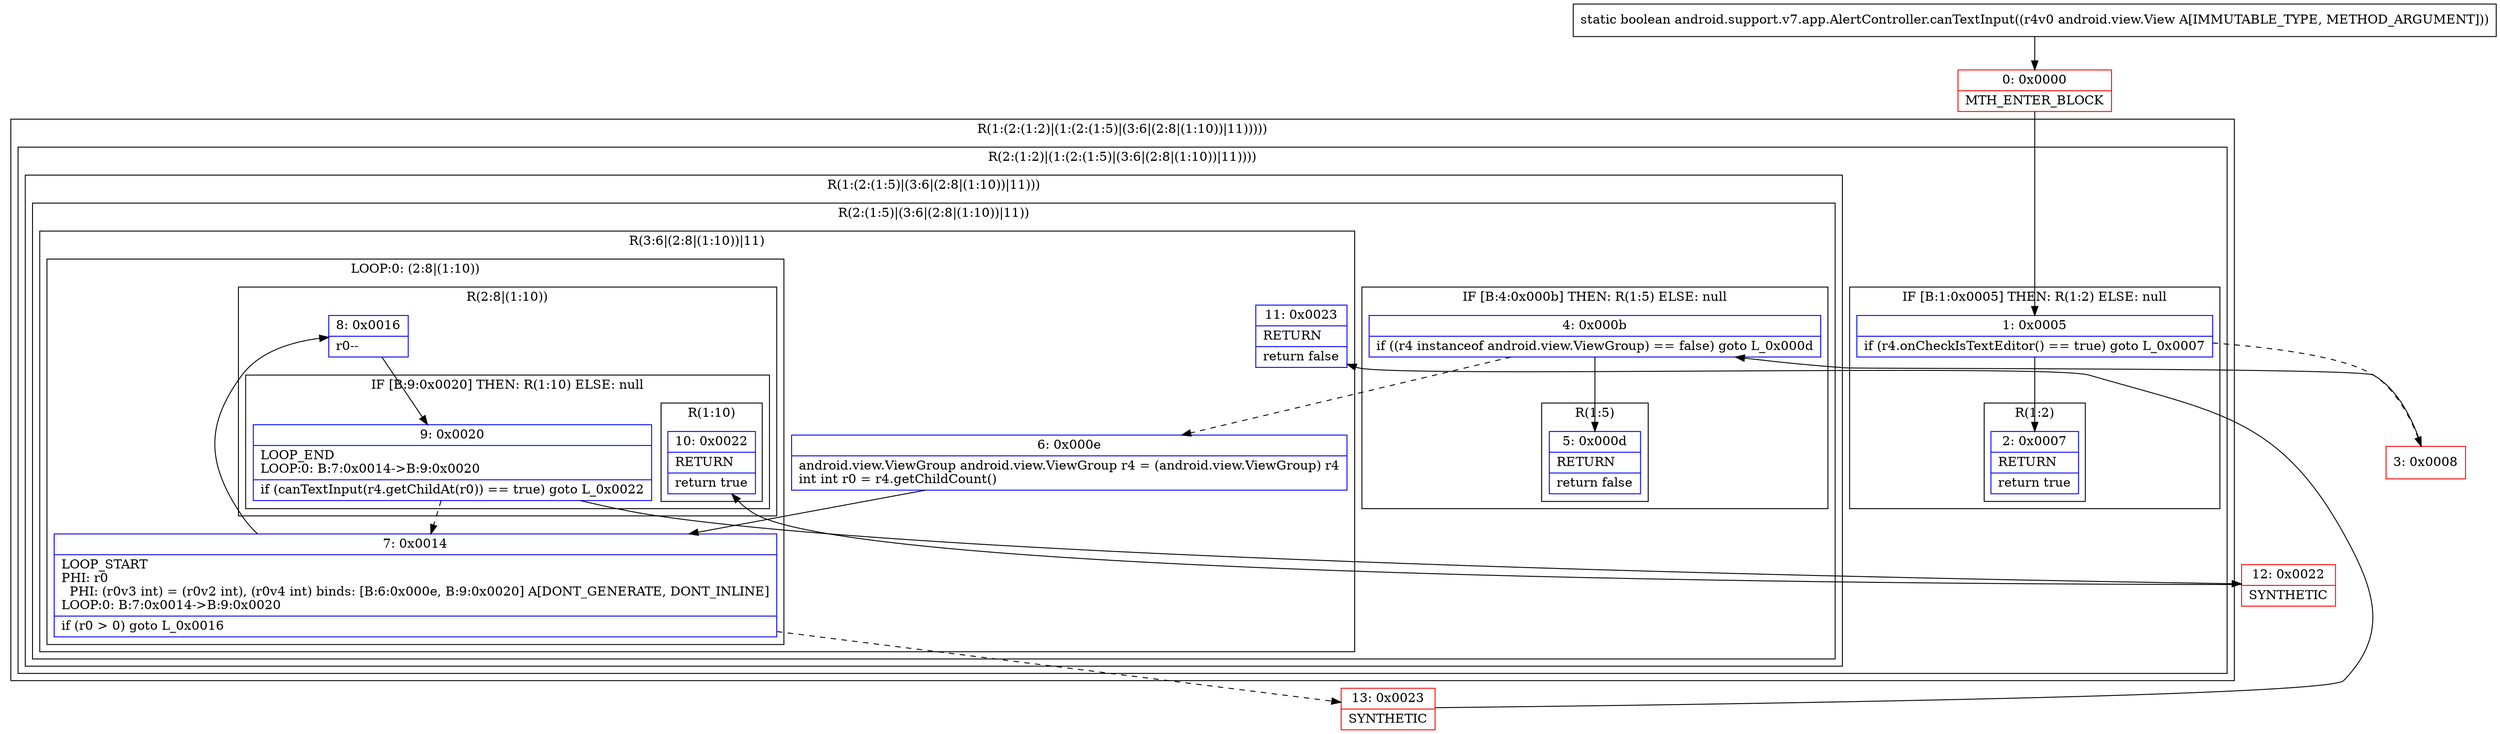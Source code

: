 digraph "CFG forandroid.support.v7.app.AlertController.canTextInput(Landroid\/view\/View;)Z" {
subgraph cluster_Region_127018608 {
label = "R(1:(2:(1:2)|(1:(2:(1:5)|(3:6|(2:8|(1:10))|11)))))";
node [shape=record,color=blue];
subgraph cluster_Region_1651981863 {
label = "R(2:(1:2)|(1:(2:(1:5)|(3:6|(2:8|(1:10))|11))))";
node [shape=record,color=blue];
subgraph cluster_IfRegion_445514482 {
label = "IF [B:1:0x0005] THEN: R(1:2) ELSE: null";
node [shape=record,color=blue];
Node_1 [shape=record,label="{1\:\ 0x0005|if (r4.onCheckIsTextEditor() == true) goto L_0x0007\l}"];
subgraph cluster_Region_567598757 {
label = "R(1:2)";
node [shape=record,color=blue];
Node_2 [shape=record,label="{2\:\ 0x0007|RETURN\l|return true\l}"];
}
}
subgraph cluster_Region_929287497 {
label = "R(1:(2:(1:5)|(3:6|(2:8|(1:10))|11)))";
node [shape=record,color=blue];
subgraph cluster_Region_1824414596 {
label = "R(2:(1:5)|(3:6|(2:8|(1:10))|11))";
node [shape=record,color=blue];
subgraph cluster_IfRegion_105729395 {
label = "IF [B:4:0x000b] THEN: R(1:5) ELSE: null";
node [shape=record,color=blue];
Node_4 [shape=record,label="{4\:\ 0x000b|if ((r4 instanceof android.view.ViewGroup) == false) goto L_0x000d\l}"];
subgraph cluster_Region_23825129 {
label = "R(1:5)";
node [shape=record,color=blue];
Node_5 [shape=record,label="{5\:\ 0x000d|RETURN\l|return false\l}"];
}
}
subgraph cluster_Region_409983632 {
label = "R(3:6|(2:8|(1:10))|11)";
node [shape=record,color=blue];
Node_6 [shape=record,label="{6\:\ 0x000e|android.view.ViewGroup android.view.ViewGroup r4 = (android.view.ViewGroup) r4\lint int r0 = r4.getChildCount()\l}"];
subgraph cluster_LoopRegion_1783675756 {
label = "LOOP:0: (2:8|(1:10))";
node [shape=record,color=blue];
Node_7 [shape=record,label="{7\:\ 0x0014|LOOP_START\lPHI: r0 \l  PHI: (r0v3 int) = (r0v2 int), (r0v4 int) binds: [B:6:0x000e, B:9:0x0020] A[DONT_GENERATE, DONT_INLINE]\lLOOP:0: B:7:0x0014\-\>B:9:0x0020\l|if (r0 \> 0) goto L_0x0016\l}"];
subgraph cluster_Region_606768100 {
label = "R(2:8|(1:10))";
node [shape=record,color=blue];
Node_8 [shape=record,label="{8\:\ 0x0016|r0\-\-\l}"];
subgraph cluster_IfRegion_50949833 {
label = "IF [B:9:0x0020] THEN: R(1:10) ELSE: null";
node [shape=record,color=blue];
Node_9 [shape=record,label="{9\:\ 0x0020|LOOP_END\lLOOP:0: B:7:0x0014\-\>B:9:0x0020\l|if (canTextInput(r4.getChildAt(r0)) == true) goto L_0x0022\l}"];
subgraph cluster_Region_684398088 {
label = "R(1:10)";
node [shape=record,color=blue];
Node_10 [shape=record,label="{10\:\ 0x0022|RETURN\l|return true\l}"];
}
}
}
}
Node_11 [shape=record,label="{11\:\ 0x0023|RETURN\l|return false\l}"];
}
}
}
}
}
Node_0 [shape=record,color=red,label="{0\:\ 0x0000|MTH_ENTER_BLOCK\l}"];
Node_3 [shape=record,color=red,label="{3\:\ 0x0008}"];
Node_12 [shape=record,color=red,label="{12\:\ 0x0022|SYNTHETIC\l}"];
Node_13 [shape=record,color=red,label="{13\:\ 0x0023|SYNTHETIC\l}"];
MethodNode[shape=record,label="{static boolean android.support.v7.app.AlertController.canTextInput((r4v0 android.view.View A[IMMUTABLE_TYPE, METHOD_ARGUMENT])) }"];
MethodNode -> Node_0;
Node_1 -> Node_2;
Node_1 -> Node_3[style=dashed];
Node_4 -> Node_5;
Node_4 -> Node_6[style=dashed];
Node_6 -> Node_7;
Node_7 -> Node_8;
Node_7 -> Node_13[style=dashed];
Node_8 -> Node_9;
Node_9 -> Node_7[style=dashed];
Node_9 -> Node_12;
Node_0 -> Node_1;
Node_3 -> Node_4;
Node_12 -> Node_10;
Node_13 -> Node_11;
}

